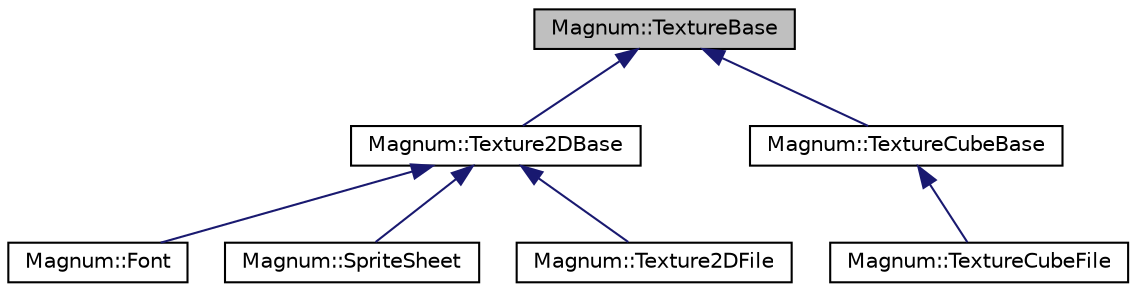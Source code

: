digraph "Magnum::TextureBase"
{
  edge [fontname="Helvetica",fontsize="10",labelfontname="Helvetica",labelfontsize="10"];
  node [fontname="Helvetica",fontsize="10",shape=record];
  Node1 [label="Magnum::TextureBase",height=0.2,width=0.4,color="black", fillcolor="grey75", style="filled", fontcolor="black"];
  Node1 -> Node2 [dir="back",color="midnightblue",fontsize="10",style="solid",fontname="Helvetica"];
  Node2 [label="Magnum::Texture2DBase",height=0.2,width=0.4,color="black", fillcolor="white", style="filled",URL="$class_magnum_1_1_texture2_d_base.html",tooltip="TextureBase. "];
  Node2 -> Node3 [dir="back",color="midnightblue",fontsize="10",style="solid",fontname="Helvetica"];
  Node3 [label="Magnum::Font",height=0.2,width=0.4,color="black", fillcolor="white", style="filled",URL="$class_magnum_1_1_font.html",tooltip="Font Graphics Object. "];
  Node2 -> Node4 [dir="back",color="midnightblue",fontsize="10",style="solid",fontname="Helvetica"];
  Node4 [label="Magnum::SpriteSheet",height=0.2,width=0.4,color="black", fillcolor="white", style="filled",URL="$class_magnum_1_1_sprite_sheet.html"];
  Node2 -> Node5 [dir="back",color="midnightblue",fontsize="10",style="solid",fontname="Helvetica"];
  Node5 [label="Magnum::Texture2DFile",height=0.2,width=0.4,color="black", fillcolor="white", style="filled",URL="$class_magnum_1_1_texture2_d_file.html",tooltip="Texture2DFile. "];
  Node1 -> Node6 [dir="back",color="midnightblue",fontsize="10",style="solid",fontname="Helvetica"];
  Node6 [label="Magnum::TextureCubeBase",height=0.2,width=0.4,color="black", fillcolor="white", style="filled",URL="$class_magnum_1_1_texture_cube_base.html",tooltip="TextureCubeBase. "];
  Node6 -> Node7 [dir="back",color="midnightblue",fontsize="10",style="solid",fontname="Helvetica"];
  Node7 [label="Magnum::TextureCubeFile",height=0.2,width=0.4,color="black", fillcolor="white", style="filled",URL="$class_magnum_1_1_texture_cube_file.html",tooltip="TextureCubeFile. "];
}
